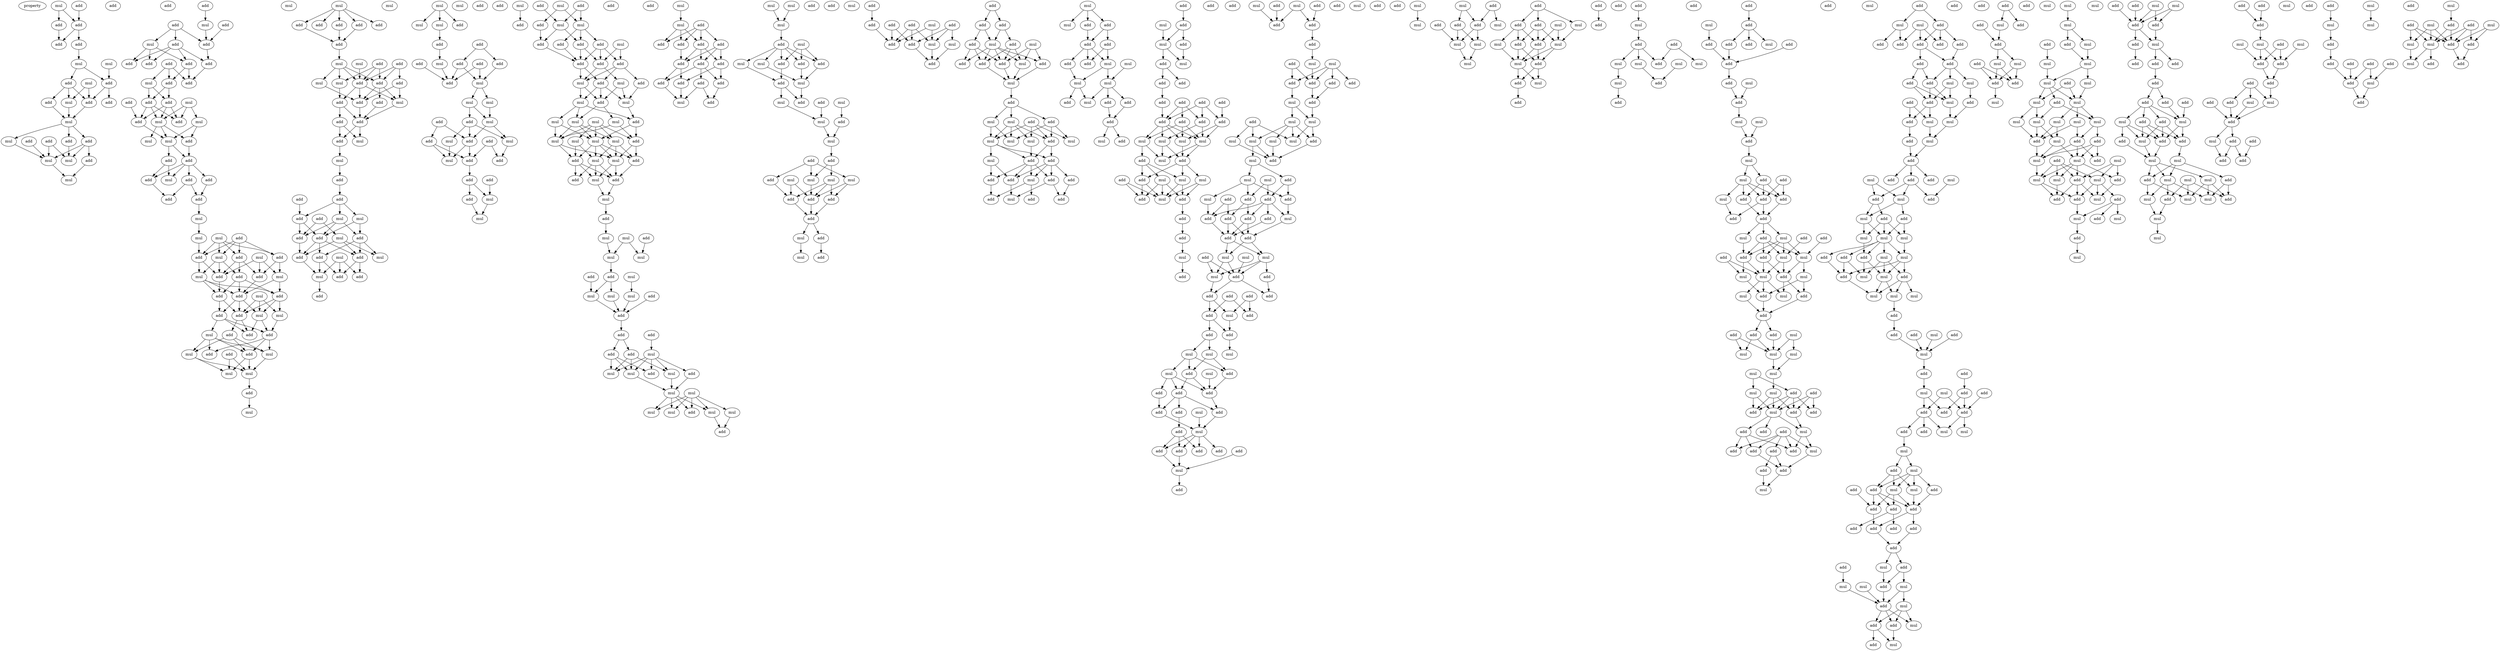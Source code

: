 digraph {
    node [fontcolor=black]
    property [mul=2,lf=1.7]
    0 [ label = mul ];
    1 [ label = add ];
    2 [ label = add ];
    3 [ label = add ];
    4 [ label = add ];
    5 [ label = add ];
    6 [ label = add ];
    7 [ label = mul ];
    8 [ label = mul ];
    9 [ label = mul ];
    10 [ label = add ];
    11 [ label = add ];
    12 [ label = add ];
    13 [ label = add ];
    14 [ label = add ];
    15 [ label = add ];
    16 [ label = mul ];
    17 [ label = mul ];
    18 [ label = add ];
    19 [ label = add ];
    20 [ label = mul ];
    21 [ label = add ];
    22 [ label = add ];
    23 [ label = mul ];
    24 [ label = add ];
    25 [ label = mul ];
    26 [ label = mul ];
    27 [ label = add ];
    28 [ label = add ];
    29 [ label = add ];
    30 [ label = mul ];
    31 [ label = add ];
    32 [ label = mul ];
    33 [ label = add ];
    34 [ label = add ];
    35 [ label = add ];
    36 [ label = add ];
    37 [ label = add ];
    38 [ label = add ];
    39 [ label = add ];
    40 [ label = add ];
    41 [ label = mul ];
    42 [ label = add ];
    43 [ label = add ];
    44 [ label = mul ];
    45 [ label = add ];
    46 [ label = add ];
    47 [ label = mul ];
    48 [ label = mul ];
    49 [ label = add ];
    50 [ label = mul ];
    51 [ label = add ];
    52 [ label = mul ];
    53 [ label = add ];
    54 [ label = add ];
    55 [ label = add ];
    56 [ label = add ];
    57 [ label = mul ];
    58 [ label = add ];
    59 [ label = add ];
    60 [ label = add ];
    61 [ label = mul ];
    62 [ label = mul ];
    63 [ label = add ];
    64 [ label = mul ];
    65 [ label = mul ];
    66 [ label = add ];
    67 [ label = mul ];
    68 [ label = add ];
    69 [ label = add ];
    70 [ label = mul ];
    71 [ label = add ];
    72 [ label = add ];
    73 [ label = mul ];
    74 [ label = add ];
    75 [ label = mul ];
    76 [ label = add ];
    77 [ label = add ];
    78 [ label = add ];
    79 [ label = add ];
    80 [ label = mul ];
    81 [ label = mul ];
    82 [ label = add ];
    83 [ label = mul ];
    84 [ label = add ];
    85 [ label = add ];
    86 [ label = add ];
    87 [ label = add ];
    88 [ label = add ];
    89 [ label = mul ];
    90 [ label = mul ];
    91 [ label = add ];
    92 [ label = mul ];
    93 [ label = mul ];
    94 [ label = add ];
    95 [ label = mul ];
    96 [ label = mul ];
    97 [ label = mul ];
    98 [ label = add ];
    99 [ label = add ];
    100 [ label = add ];
    101 [ label = add ];
    102 [ label = add ];
    103 [ label = add ];
    104 [ label = add ];
    105 [ label = mul ];
    106 [ label = add ];
    107 [ label = mul ];
    108 [ label = add ];
    109 [ label = add ];
    110 [ label = add ];
    111 [ label = mul ];
    112 [ label = mul ];
    113 [ label = add ];
    114 [ label = add ];
    115 [ label = mul ];
    116 [ label = add ];
    117 [ label = add ];
    118 [ label = add ];
    119 [ label = add ];
    120 [ label = mul ];
    121 [ label = mul ];
    122 [ label = add ];
    123 [ label = add ];
    124 [ label = add ];
    125 [ label = add ];
    126 [ label = add ];
    127 [ label = mul ];
    128 [ label = mul ];
    129 [ label = add ];
    130 [ label = add ];
    131 [ label = add ];
    132 [ label = mul ];
    133 [ label = mul ];
    134 [ label = add ];
    135 [ label = add ];
    136 [ label = mul ];
    137 [ label = add ];
    138 [ label = mul ];
    139 [ label = add ];
    140 [ label = add ];
    141 [ label = add ];
    142 [ label = mul ];
    143 [ label = mul ];
    144 [ label = mul ];
    145 [ label = mul ];
    146 [ label = add ];
    147 [ label = add ];
    148 [ label = add ];
    149 [ label = add ];
    150 [ label = mul ];
    151 [ label = add ];
    152 [ label = add ];
    153 [ label = add ];
    154 [ label = add ];
    155 [ label = mul ];
    156 [ label = mul ];
    157 [ label = mul ];
    158 [ label = add ];
    159 [ label = add ];
    160 [ label = mul ];
    161 [ label = mul ];
    162 [ label = add ];
    163 [ label = add ];
    164 [ label = add ];
    165 [ label = mul ];
    166 [ label = add ];
    167 [ label = mul ];
    168 [ label = add ];
    169 [ label = add ];
    170 [ label = add ];
    171 [ label = add ];
    172 [ label = mul ];
    173 [ label = mul ];
    174 [ label = mul ];
    175 [ label = add ];
    176 [ label = add ];
    177 [ label = mul ];
    178 [ label = add ];
    179 [ label = add ];
    180 [ label = add ];
    181 [ label = mul ];
    182 [ label = mul ];
    183 [ label = mul ];
    184 [ label = add ];
    185 [ label = add ];
    186 [ label = add ];
    187 [ label = add ];
    188 [ label = add ];
    189 [ label = add ];
    190 [ label = mul ];
    191 [ label = add ];
    192 [ label = add ];
    193 [ label = add ];
    194 [ label = mul ];
    195 [ label = add ];
    196 [ label = add ];
    197 [ label = mul ];
    198 [ label = mul ];
    199 [ label = add ];
    200 [ label = mul ];
    201 [ label = mul ];
    202 [ label = add ];
    203 [ label = mul ];
    204 [ label = mul ];
    205 [ label = mul ];
    206 [ label = mul ];
    207 [ label = mul ];
    208 [ label = mul ];
    209 [ label = add ];
    210 [ label = mul ];
    211 [ label = add ];
    212 [ label = mul ];
    213 [ label = mul ];
    214 [ label = add ];
    215 [ label = mul ];
    216 [ label = add ];
    217 [ label = add ];
    218 [ label = mul ];
    219 [ label = add ];
    220 [ label = mul ];
    221 [ label = mul ];
    222 [ label = add ];
    223 [ label = add ];
    224 [ label = mul ];
    225 [ label = mul ];
    226 [ label = mul ];
    227 [ label = add ];
    228 [ label = add ];
    229 [ label = mul ];
    230 [ label = mul ];
    231 [ label = mul ];
    232 [ label = add ];
    233 [ label = add ];
    234 [ label = add ];
    235 [ label = add ];
    236 [ label = add ];
    237 [ label = add ];
    238 [ label = mul ];
    239 [ label = add ];
    240 [ label = mul ];
    241 [ label = mul ];
    242 [ label = add ];
    243 [ label = mul ];
    244 [ label = mul ];
    245 [ label = mul ];
    246 [ label = mul ];
    247 [ label = mul ];
    248 [ label = add ];
    249 [ label = mul ];
    250 [ label = mul ];
    251 [ label = add ];
    252 [ label = mul ];
    253 [ label = add ];
    254 [ label = mul ];
    255 [ label = add ];
    256 [ label = add ];
    257 [ label = add ];
    258 [ label = add ];
    259 [ label = add ];
    260 [ label = add ];
    261 [ label = add ];
    262 [ label = add ];
    263 [ label = add ];
    264 [ label = add ];
    265 [ label = add ];
    266 [ label = add ];
    267 [ label = mul ];
    268 [ label = mul ];
    269 [ label = mul ];
    270 [ label = mul ];
    271 [ label = mul ];
    272 [ label = add ];
    273 [ label = mul ];
    274 [ label = add ];
    275 [ label = add ];
    276 [ label = add ];
    277 [ label = mul ];
    278 [ label = add ];
    279 [ label = mul ];
    280 [ label = add ];
    281 [ label = mul ];
    282 [ label = mul ];
    283 [ label = add ];
    284 [ label = add ];
    285 [ label = mul ];
    286 [ label = add ];
    287 [ label = mul ];
    288 [ label = add ];
    289 [ label = add ];
    290 [ label = mul ];
    291 [ label = mul ];
    292 [ label = mul ];
    293 [ label = add ];
    294 [ label = mul ];
    295 [ label = add ];
    296 [ label = add ];
    297 [ label = add ];
    298 [ label = add ];
    299 [ label = mul ];
    300 [ label = add ];
    301 [ label = add ];
    302 [ label = mul ];
    303 [ label = add ];
    304 [ label = mul ];
    305 [ label = add ];
    306 [ label = add ];
    307 [ label = add ];
    308 [ label = add ];
    309 [ label = mul ];
    310 [ label = add ];
    311 [ label = add ];
    312 [ label = mul ];
    313 [ label = mul ];
    314 [ label = add ];
    315 [ label = add ];
    316 [ label = add ];
    317 [ label = add ];
    318 [ label = add ];
    319 [ label = add ];
    320 [ label = mul ];
    321 [ label = mul ];
    322 [ label = add ];
    323 [ label = add ];
    324 [ label = mul ];
    325 [ label = add ];
    326 [ label = add ];
    327 [ label = add ];
    328 [ label = mul ];
    329 [ label = add ];
    330 [ label = add ];
    331 [ label = mul ];
    332 [ label = add ];
    333 [ label = mul ];
    334 [ label = mul ];
    335 [ label = mul ];
    336 [ label = add ];
    337 [ label = mul ];
    338 [ label = mul ];
    339 [ label = mul ];
    340 [ label = add ];
    341 [ label = add ];
    342 [ label = add ];
    343 [ label = mul ];
    344 [ label = add ];
    345 [ label = add ];
    346 [ label = add ];
    347 [ label = add ];
    348 [ label = add ];
    349 [ label = add ];
    350 [ label = mul ];
    351 [ label = mul ];
    352 [ label = mul ];
    353 [ label = add ];
    354 [ label = add ];
    355 [ label = add ];
    356 [ label = add ];
    357 [ label = mul ];
    358 [ label = add ];
    359 [ label = add ];
    360 [ label = mul ];
    361 [ label = mul ];
    362 [ label = mul ];
    363 [ label = add ];
    364 [ label = mul ];
    365 [ label = add ];
    366 [ label = add ];
    367 [ label = add ];
    368 [ label = mul ];
    369 [ label = add ];
    370 [ label = add ];
    371 [ label = add ];
    372 [ label = mul ];
    373 [ label = mul ];
    374 [ label = add ];
    375 [ label = add ];
    376 [ label = mul ];
    377 [ label = add ];
    378 [ label = add ];
    379 [ label = add ];
    380 [ label = add ];
    381 [ label = add ];
    382 [ label = add ];
    383 [ label = add ];
    384 [ label = add ];
    385 [ label = add ];
    386 [ label = add ];
    387 [ label = mul ];
    388 [ label = mul ];
    389 [ label = mul ];
    390 [ label = mul ];
    391 [ label = add ];
    392 [ label = mul ];
    393 [ label = add ];
    394 [ label = add ];
    395 [ label = add ];
    396 [ label = mul ];
    397 [ label = mul ];
    398 [ label = mul ];
    399 [ label = add ];
    400 [ label = mul ];
    401 [ label = add ];
    402 [ label = add ];
    403 [ label = add ];
    404 [ label = mul ];
    405 [ label = add ];
    406 [ label = add ];
    407 [ label = add ];
    408 [ label = mul ];
    409 [ label = add ];
    410 [ label = add ];
    411 [ label = mul ];
    412 [ label = add ];
    413 [ label = add ];
    414 [ label = add ];
    415 [ label = mul ];
    416 [ label = mul ];
    417 [ label = add ];
    418 [ label = add ];
    419 [ label = add ];
    420 [ label = add ];
    421 [ label = add ];
    422 [ label = add ];
    423 [ label = add ];
    424 [ label = mul ];
    425 [ label = add ];
    426 [ label = mul ];
    427 [ label = mul ];
    428 [ label = mul ];
    429 [ label = add ];
    430 [ label = mul ];
    431 [ label = mul ];
    432 [ label = mul ];
    433 [ label = mul ];
    434 [ label = add ];
    435 [ label = add ];
    436 [ label = mul ];
    437 [ label = mul ];
    438 [ label = mul ];
    439 [ label = add ];
    440 [ label = add ];
    441 [ label = mul ];
    442 [ label = add ];
    443 [ label = add ];
    444 [ label = add ];
    445 [ label = add ];
    446 [ label = add ];
    447 [ label = mul ];
    448 [ label = add ];
    449 [ label = add ];
    450 [ label = add ];
    451 [ label = mul ];
    452 [ label = mul ];
    453 [ label = add ];
    454 [ label = mul ];
    455 [ label = mul ];
    456 [ label = add ];
    457 [ label = add ];
    458 [ label = add ];
    459 [ label = add ];
    460 [ label = add ];
    461 [ label = add ];
    462 [ label = add ];
    463 [ label = mul ];
    464 [ label = add ];
    465 [ label = add ];
    466 [ label = add ];
    467 [ label = add ];
    468 [ label = add ];
    469 [ label = mul ];
    470 [ label = mul ];
    471 [ label = mul ];
    472 [ label = mul ];
    473 [ label = mul ];
    474 [ label = mul ];
    475 [ label = add ];
    476 [ label = add ];
    477 [ label = mul ];
    478 [ label = add ];
    479 [ label = add ];
    480 [ label = add ];
    481 [ label = add ];
    482 [ label = add ];
    483 [ label = mul ];
    484 [ label = add ];
    485 [ label = mul ];
    486 [ label = add ];
    487 [ label = add ];
    488 [ label = add ];
    489 [ label = add ];
    490 [ label = add ];
    491 [ label = add ];
    492 [ label = mul ];
    493 [ label = mul ];
    494 [ label = add ];
    495 [ label = add ];
    496 [ label = add ];
    497 [ label = add ];
    498 [ label = add ];
    499 [ label = mul ];
    500 [ label = mul ];
    501 [ label = mul ];
    502 [ label = mul ];
    503 [ label = add ];
    504 [ label = mul ];
    505 [ label = add ];
    506 [ label = add ];
    507 [ label = mul ];
    508 [ label = mul ];
    509 [ label = add ];
    510 [ label = add ];
    511 [ label = mul ];
    512 [ label = mul ];
    513 [ label = add ];
    514 [ label = add ];
    515 [ label = mul ];
    516 [ label = add ];
    517 [ label = add ];
    518 [ label = add ];
    519 [ label = add ];
    520 [ label = add ];
    521 [ label = mul ];
    522 [ label = add ];
    523 [ label = add ];
    524 [ label = mul ];
    525 [ label = mul ];
    526 [ label = mul ];
    527 [ label = add ];
    528 [ label = mul ];
    529 [ label = add ];
    530 [ label = mul ];
    531 [ label = add ];
    532 [ label = add ];
    533 [ label = add ];
    534 [ label = add ];
    535 [ label = mul ];
    536 [ label = mul ];
    537 [ label = add ];
    538 [ label = add ];
    539 [ label = add ];
    540 [ label = add ];
    541 [ label = add ];
    542 [ label = add ];
    543 [ label = add ];
    544 [ label = mul ];
    545 [ label = mul ];
    546 [ label = add ];
    547 [ label = mul ];
    548 [ label = mul ];
    549 [ label = add ];
    550 [ label = mul ];
    551 [ label = add ];
    552 [ label = mul ];
    553 [ label = add ];
    554 [ label = mul ];
    555 [ label = add ];
    556 [ label = add ];
    557 [ label = add ];
    558 [ label = add ];
    559 [ label = add ];
    560 [ label = add ];
    561 [ label = add ];
    562 [ label = mul ];
    563 [ label = mul ];
    564 [ label = add ];
    565 [ label = mul ];
    566 [ label = add ];
    567 [ label = add ];
    568 [ label = add ];
    569 [ label = mul ];
    570 [ label = mul ];
    571 [ label = mul ];
    572 [ label = add ];
    573 [ label = mul ];
    574 [ label = mul ];
    575 [ label = mul ];
    576 [ label = add ];
    577 [ label = add ];
    578 [ label = add ];
    579 [ label = mul ];
    580 [ label = add ];
    581 [ label = add ];
    582 [ label = add ];
    583 [ label = mul ];
    584 [ label = mul ];
    585 [ label = mul ];
    586 [ label = mul ];
    587 [ label = mul ];
    588 [ label = add ];
    589 [ label = add ];
    590 [ label = mul ];
    591 [ label = mul ];
    592 [ label = add ];
    593 [ label = add ];
    594 [ label = add ];
    595 [ label = mul ];
    596 [ label = add ];
    597 [ label = add ];
    598 [ label = mul ];
    599 [ label = add ];
    600 [ label = add ];
    601 [ label = add ];
    602 [ label = mul ];
    603 [ label = add ];
    604 [ label = add ];
    605 [ label = add ];
    606 [ label = add ];
    607 [ label = mul ];
    608 [ label = add ];
    609 [ label = mul ];
    610 [ label = add ];
    611 [ label = mul ];
    612 [ label = add ];
    613 [ label = add ];
    614 [ label = add ];
    615 [ label = add ];
    616 [ label = add ];
    617 [ label = add ];
    618 [ label = add ];
    619 [ label = add ];
    620 [ label = mul ];
    621 [ label = mul ];
    622 [ label = add ];
    623 [ label = add ];
    624 [ label = add ];
    625 [ label = mul ];
    626 [ label = add ];
    627 [ label = add ];
    628 [ label = mul ];
    629 [ label = mul ];
    630 [ label = add ];
    631 [ label = add ];
    632 [ label = mul ];
    633 [ label = add ];
    634 [ label = mul ];
    635 [ label = add ];
    636 [ label = mul ];
    637 [ label = add ];
    638 [ label = add ];
    639 [ label = mul ];
    640 [ label = add ];
    641 [ label = add ];
    642 [ label = add ];
    643 [ label = mul ];
    644 [ label = add ];
    645 [ label = mul ];
    646 [ label = mul ];
    647 [ label = mul ];
    648 [ label = add ];
    649 [ label = add ];
    650 [ label = add ];
    651 [ label = mul ];
    652 [ label = mul ];
    653 [ label = mul ];
    654 [ label = add ];
    655 [ label = add ];
    656 [ label = mul ];
    657 [ label = mul ];
    658 [ label = mul ];
    659 [ label = mul ];
    660 [ label = add ];
    661 [ label = add ];
    662 [ label = add ];
    663 [ label = add ];
    664 [ label = mul ];
    665 [ label = add ];
    666 [ label = mul ];
    667 [ label = add ];
    668 [ label = add ];
    669 [ label = mul ];
    670 [ label = mul ];
    671 [ label = add ];
    672 [ label = add ];
    673 [ label = add ];
    674 [ label = add ];
    675 [ label = add ];
    676 [ label = mul ];
    677 [ label = add ];
    678 [ label = add ];
    679 [ label = mul ];
    680 [ label = mul ];
    681 [ label = mul ];
    682 [ label = add ];
    683 [ label = add ];
    684 [ label = add ];
    685 [ label = add ];
    686 [ label = mul ];
    687 [ label = mul ];
    688 [ label = add ];
    689 [ label = add ];
    690 [ label = add ];
    691 [ label = add ];
    692 [ label = add ];
    693 [ label = add ];
    694 [ label = add ];
    695 [ label = add ];
    696 [ label = add ];
    697 [ label = mul ];
    698 [ label = add ];
    699 [ label = mul ];
    700 [ label = add ];
    701 [ label = mul ];
    702 [ label = mul ];
    703 [ label = add ];
    704 [ label = mul ];
    705 [ label = add ];
    706 [ label = add ];
    707 [ label = mul ];
    708 [ label = add ];
    709 [ label = mul ];
    710 [ label = add ];
    711 [ label = add ];
    712 [ label = mul ];
    713 [ label = add ];
    714 [ label = add ];
    715 [ label = add ];
    716 [ label = add ];
    717 [ label = mul ];
    718 [ label = mul ];
    719 [ label = add ];
    720 [ label = add ];
    721 [ label = mul ];
    722 [ label = mul ];
    723 [ label = mul ];
    724 [ label = mul ];
    725 [ label = mul ];
    726 [ label = add ];
    727 [ label = add ];
    728 [ label = mul ];
    729 [ label = mul ];
    730 [ label = mul ];
    731 [ label = add ];
    732 [ label = mul ];
    733 [ label = mul ];
    734 [ label = add ];
    735 [ label = mul ];
    736 [ label = mul ];
    737 [ label = mul ];
    738 [ label = mul ];
    739 [ label = mul ];
    740 [ label = mul ];
    741 [ label = mul ];
    742 [ label = add ];
    743 [ label = add ];
    744 [ label = add ];
    745 [ label = mul ];
    746 [ label = add ];
    747 [ label = mul ];
    748 [ label = add ];
    749 [ label = mul ];
    750 [ label = add ];
    751 [ label = mul ];
    752 [ label = mul ];
    753 [ label = mul ];
    754 [ label = add ];
    755 [ label = add ];
    756 [ label = mul ];
    757 [ label = add ];
    758 [ label = add ];
    759 [ label = mul ];
    760 [ label = mul ];
    761 [ label = add ];
    762 [ label = mul ];
    763 [ label = add ];
    764 [ label = mul ];
    765 [ label = add ];
    766 [ label = mul ];
    767 [ label = mul ];
    768 [ label = add ];
    769 [ label = add ];
    770 [ label = add ];
    771 [ label = add ];
    772 [ label = mul ];
    773 [ label = add ];
    774 [ label = add ];
    775 [ label = add ];
    776 [ label = add ];
    777 [ label = add ];
    778 [ label = add ];
    779 [ label = add ];
    780 [ label = add ];
    781 [ label = mul ];
    782 [ label = add ];
    783 [ label = mul ];
    784 [ label = mul ];
    785 [ label = add ];
    786 [ label = add ];
    787 [ label = add ];
    788 [ label = mul ];
    789 [ label = mul ];
    790 [ label = mul ];
    791 [ label = add ];
    792 [ label = mul ];
    793 [ label = add ];
    794 [ label = mul ];
    795 [ label = add ];
    796 [ label = mul ];
    797 [ label = add ];
    798 [ label = mul ];
    799 [ label = mul ];
    800 [ label = mul ];
    801 [ label = mul ];
    802 [ label = add ];
    803 [ label = add ];
    804 [ label = mul ];
    805 [ label = add ];
    806 [ label = mul ];
    807 [ label = add ];
    808 [ label = mul ];
    809 [ label = mul ];
    810 [ label = add ];
    811 [ label = add ];
    812 [ label = add ];
    813 [ label = add ];
    814 [ label = add ];
    815 [ label = add ];
    816 [ label = add ];
    817 [ label = mul ];
    818 [ label = mul ];
    819 [ label = add ];
    820 [ label = add ];
    821 [ label = mul ];
    822 [ label = add ];
    823 [ label = add ];
    824 [ label = mul ];
    825 [ label = add ];
    826 [ label = add ];
    827 [ label = add ];
    828 [ label = add ];
    829 [ label = add ];
    830 [ label = add ];
    831 [ label = add ];
    832 [ label = mul ];
    833 [ label = add ];
    834 [ label = add ];
    835 [ label = mul ];
    836 [ label = mul ];
    837 [ label = add ];
    838 [ label = mul ];
    839 [ label = mul ];
    840 [ label = add ];
    841 [ label = add ];
    842 [ label = mul ];
    843 [ label = add ];
    844 [ label = mul ];
    845 [ label = mul ];
    846 [ label = add ];
    847 [ label = add ];
    848 [ label = add ];
    849 [ label = mul ];
    850 [ label = add ];
    0 -> 2 [ name = 0 ];
    0 -> 4 [ name = 1 ];
    1 -> 4 [ name = 2 ];
    2 -> 6 [ name = 3 ];
    4 -> 5 [ name = 4 ];
    4 -> 6 [ name = 5 ];
    5 -> 8 [ name = 6 ];
    7 -> 11 [ name = 7 ];
    8 -> 10 [ name = 8 ];
    8 -> 11 [ name = 9 ];
    9 -> 13 [ name = 10 ];
    9 -> 16 [ name = 11 ];
    10 -> 13 [ name = 12 ];
    10 -> 15 [ name = 13 ];
    10 -> 16 [ name = 14 ];
    11 -> 13 [ name = 15 ];
    11 -> 14 [ name = 16 ];
    13 -> 17 [ name = 17 ];
    15 -> 17 [ name = 18 ];
    16 -> 17 [ name = 19 ];
    17 -> 18 [ name = 20 ];
    17 -> 20 [ name = 21 ];
    17 -> 21 [ name = 22 ];
    18 -> 23 [ name = 23 ];
    19 -> 25 [ name = 24 ];
    20 -> 25 [ name = 25 ];
    21 -> 23 [ name = 26 ];
    21 -> 24 [ name = 27 ];
    21 -> 25 [ name = 28 ];
    22 -> 23 [ name = 29 ];
    22 -> 25 [ name = 30 ];
    24 -> 26 [ name = 31 ];
    25 -> 26 [ name = 32 ];
    27 -> 30 [ name = 33 ];
    28 -> 31 [ name = 34 ];
    29 -> 31 [ name = 35 ];
    29 -> 32 [ name = 36 ];
    29 -> 33 [ name = 37 ];
    30 -> 31 [ name = 38 ];
    31 -> 37 [ name = 39 ];
    32 -> 34 [ name = 40 ];
    32 -> 35 [ name = 41 ];
    32 -> 38 [ name = 42 ];
    33 -> 34 [ name = 43 ];
    33 -> 35 [ name = 44 ];
    33 -> 37 [ name = 45 ];
    33 -> 38 [ name = 46 ];
    35 -> 39 [ name = 47 ];
    35 -> 40 [ name = 48 ];
    36 -> 39 [ name = 49 ];
    36 -> 40 [ name = 50 ];
    36 -> 41 [ name = 51 ];
    37 -> 39 [ name = 52 ];
    40 -> 42 [ name = 53 ];
    40 -> 45 [ name = 54 ];
    41 -> 42 [ name = 55 ];
    41 -> 45 [ name = 56 ];
    42 -> 46 [ name = 57 ];
    42 -> 47 [ name = 58 ];
    42 -> 49 [ name = 59 ];
    43 -> 46 [ name = 60 ];
    44 -> 47 [ name = 61 ];
    44 -> 48 [ name = 62 ];
    44 -> 49 [ name = 63 ];
    45 -> 46 [ name = 64 ];
    45 -> 47 [ name = 65 ];
    45 -> 49 [ name = 66 ];
    46 -> 50 [ name = 67 ];
    47 -> 50 [ name = 68 ];
    47 -> 51 [ name = 69 ];
    47 -> 52 [ name = 70 ];
    48 -> 50 [ name = 71 ];
    48 -> 51 [ name = 72 ];
    50 -> 53 [ name = 73 ];
    50 -> 54 [ name = 74 ];
    51 -> 54 [ name = 75 ];
    53 -> 56 [ name = 76 ];
    53 -> 57 [ name = 77 ];
    54 -> 55 [ name = 78 ];
    54 -> 56 [ name = 79 ];
    54 -> 57 [ name = 80 ];
    54 -> 58 [ name = 81 ];
    55 -> 59 [ name = 82 ];
    56 -> 60 [ name = 83 ];
    58 -> 59 [ name = 84 ];
    58 -> 60 [ name = 85 ];
    59 -> 61 [ name = 86 ];
    61 -> 64 [ name = 87 ];
    62 -> 66 [ name = 88 ];
    62 -> 67 [ name = 89 ];
    62 -> 68 [ name = 90 ];
    62 -> 69 [ name = 91 ];
    63 -> 66 [ name = 92 ];
    63 -> 67 [ name = 93 ];
    63 -> 68 [ name = 94 ];
    63 -> 69 [ name = 95 ];
    64 -> 68 [ name = 96 ];
    65 -> 70 [ name = 97 ];
    65 -> 71 [ name = 98 ];
    65 -> 72 [ name = 99 ];
    66 -> 70 [ name = 100 ];
    66 -> 71 [ name = 101 ];
    67 -> 72 [ name = 102 ];
    67 -> 73 [ name = 103 ];
    67 -> 74 [ name = 104 ];
    68 -> 72 [ name = 105 ];
    68 -> 73 [ name = 106 ];
    69 -> 71 [ name = 107 ];
    69 -> 72 [ name = 108 ];
    69 -> 74 [ name = 109 ];
    70 -> 76 [ name = 110 ];
    70 -> 77 [ name = 111 ];
    71 -> 76 [ name = 112 ];
    72 -> 78 [ name = 113 ];
    73 -> 76 [ name = 114 ];
    73 -> 77 [ name = 115 ];
    73 -> 78 [ name = 116 ];
    74 -> 76 [ name = 117 ];
    74 -> 77 [ name = 118 ];
    74 -> 78 [ name = 119 ];
    75 -> 80 [ name = 120 ];
    75 -> 81 [ name = 121 ];
    75 -> 82 [ name = 122 ];
    76 -> 79 [ name = 123 ];
    76 -> 81 [ name = 124 ];
    76 -> 82 [ name = 125 ];
    77 -> 80 [ name = 126 ];
    77 -> 81 [ name = 127 ];
    77 -> 82 [ name = 128 ];
    78 -> 79 [ name = 129 ];
    78 -> 82 [ name = 130 ];
    79 -> 83 [ name = 131 ];
    79 -> 85 [ name = 132 ];
    79 -> 86 [ name = 133 ];
    80 -> 86 [ name = 134 ];
    81 -> 85 [ name = 135 ];
    81 -> 86 [ name = 136 ];
    82 -> 84 [ name = 137 ];
    82 -> 85 [ name = 138 ];
    83 -> 88 [ name = 139 ];
    83 -> 89 [ name = 140 ];
    83 -> 90 [ name = 141 ];
    83 -> 91 [ name = 142 ];
    84 -> 89 [ name = 143 ];
    84 -> 90 [ name = 144 ];
    84 -> 91 [ name = 145 ];
    86 -> 88 [ name = 146 ];
    86 -> 89 [ name = 147 ];
    86 -> 91 [ name = 148 ];
    87 -> 92 [ name = 149 ];
    87 -> 93 [ name = 150 ];
    89 -> 92 [ name = 151 ];
    90 -> 92 [ name = 152 ];
    90 -> 93 [ name = 153 ];
    91 -> 92 [ name = 154 ];
    91 -> 93 [ name = 155 ];
    92 -> 94 [ name = 156 ];
    94 -> 95 [ name = 157 ];
    97 -> 98 [ name = 158 ];
    97 -> 99 [ name = 159 ];
    97 -> 100 [ name = 160 ];
    97 -> 101 [ name = 161 ];
    97 -> 102 [ name = 162 ];
    98 -> 103 [ name = 163 ];
    100 -> 103 [ name = 164 ];
    101 -> 103 [ name = 165 ];
    103 -> 105 [ name = 166 ];
    104 -> 108 [ name = 167 ];
    104 -> 109 [ name = 168 ];
    104 -> 110 [ name = 169 ];
    105 -> 109 [ name = 170 ];
    105 -> 110 [ name = 171 ];
    105 -> 111 [ name = 172 ];
    105 -> 112 [ name = 173 ];
    106 -> 109 [ name = 174 ];
    106 -> 110 [ name = 175 ];
    106 -> 111 [ name = 176 ];
    107 -> 110 [ name = 177 ];
    108 -> 113 [ name = 178 ];
    108 -> 115 [ name = 179 ];
    109 -> 113 [ name = 180 ];
    109 -> 115 [ name = 181 ];
    109 -> 116 [ name = 182 ];
    110 -> 113 [ name = 183 ];
    110 -> 114 [ name = 184 ];
    110 -> 115 [ name = 185 ];
    111 -> 114 [ name = 186 ];
    112 -> 113 [ name = 187 ];
    113 -> 117 [ name = 188 ];
    114 -> 117 [ name = 189 ];
    114 -> 118 [ name = 190 ];
    115 -> 117 [ name = 191 ];
    116 -> 117 [ name = 192 ];
    117 -> 119 [ name = 193 ];
    117 -> 120 [ name = 194 ];
    118 -> 119 [ name = 195 ];
    118 -> 120 [ name = 196 ];
    119 -> 121 [ name = 197 ];
    121 -> 122 [ name = 198 ];
    122 -> 123 [ name = 199 ];
    123 -> 126 [ name = 200 ];
    123 -> 127 [ name = 201 ];
    123 -> 128 [ name = 202 ];
    124 -> 126 [ name = 203 ];
    125 -> 129 [ name = 204 ];
    125 -> 132 [ name = 205 ];
    126 -> 129 [ name = 206 ];
    126 -> 130 [ name = 207 ];
    127 -> 130 [ name = 208 ];
    127 -> 131 [ name = 209 ];
    128 -> 129 [ name = 210 ];
    128 -> 130 [ name = 211 ];
    128 -> 131 [ name = 212 ];
    129 -> 137 [ name = 213 ];
    130 -> 134 [ name = 214 ];
    130 -> 135 [ name = 215 ];
    130 -> 137 [ name = 216 ];
    131 -> 134 [ name = 217 ];
    131 -> 135 [ name = 218 ];
    131 -> 136 [ name = 219 ];
    132 -> 135 [ name = 220 ];
    132 -> 136 [ name = 221 ];
    132 -> 137 [ name = 222 ];
    133 -> 138 [ name = 223 ];
    133 -> 139 [ name = 224 ];
    133 -> 140 [ name = 225 ];
    134 -> 138 [ name = 226 ];
    134 -> 139 [ name = 227 ];
    135 -> 139 [ name = 228 ];
    135 -> 140 [ name = 229 ];
    137 -> 138 [ name = 230 ];
    138 -> 141 [ name = 231 ];
    143 -> 144 [ name = 232 ];
    143 -> 145 [ name = 233 ];
    143 -> 146 [ name = 234 ];
    145 -> 147 [ name = 235 ];
    147 -> 150 [ name = 236 ];
    148 -> 151 [ name = 237 ];
    148 -> 153 [ name = 238 ];
    149 -> 154 [ name = 239 ];
    149 -> 155 [ name = 240 ];
    150 -> 154 [ name = 241 ];
    151 -> 155 [ name = 242 ];
    152 -> 154 [ name = 243 ];
    153 -> 154 [ name = 244 ];
    153 -> 155 [ name = 245 ];
    155 -> 156 [ name = 246 ];
    155 -> 157 [ name = 247 ];
    156 -> 160 [ name = 248 ];
    157 -> 158 [ name = 249 ];
    157 -> 160 [ name = 250 ];
    158 -> 161 [ name = 251 ];
    158 -> 163 [ name = 252 ];
    158 -> 165 [ name = 253 ];
    159 -> 162 [ name = 254 ];
    159 -> 163 [ name = 255 ];
    160 -> 163 [ name = 256 ];
    160 -> 165 [ name = 257 ];
    161 -> 167 [ name = 258 ];
    162 -> 167 [ name = 259 ];
    162 -> 168 [ name = 260 ];
    163 -> 167 [ name = 261 ];
    163 -> 168 [ name = 262 ];
    164 -> 166 [ name = 263 ];
    164 -> 168 [ name = 264 ];
    165 -> 166 [ name = 265 ];
    168 -> 169 [ name = 266 ];
    169 -> 171 [ name = 267 ];
    169 -> 172 [ name = 268 ];
    170 -> 172 [ name = 269 ];
    171 -> 173 [ name = 270 ];
    172 -> 173 [ name = 271 ];
    177 -> 178 [ name = 272 ];
    179 -> 182 [ name = 273 ];
    179 -> 183 [ name = 274 ];
    180 -> 182 [ name = 275 ];
    181 -> 183 [ name = 276 ];
    181 -> 184 [ name = 277 ];
    182 -> 187 [ name = 278 ];
    182 -> 189 [ name = 279 ];
    183 -> 186 [ name = 280 ];
    183 -> 188 [ name = 281 ];
    183 -> 189 [ name = 282 ];
    184 -> 187 [ name = 283 ];
    186 -> 191 [ name = 284 ];
    186 -> 192 [ name = 285 ];
    186 -> 193 [ name = 286 ];
    187 -> 192 [ name = 287 ];
    188 -> 192 [ name = 288 ];
    189 -> 192 [ name = 289 ];
    189 -> 193 [ name = 290 ];
    190 -> 191 [ name = 291 ];
    190 -> 193 [ name = 292 ];
    191 -> 195 [ name = 293 ];
    191 -> 196 [ name = 294 ];
    191 -> 197 [ name = 295 ];
    192 -> 196 [ name = 296 ];
    192 -> 197 [ name = 297 ];
    193 -> 194 [ name = 298 ];
    193 -> 197 [ name = 299 ];
    194 -> 199 [ name = 300 ];
    194 -> 200 [ name = 301 ];
    195 -> 200 [ name = 302 ];
    196 -> 198 [ name = 303 ];
    196 -> 199 [ name = 304 ];
    196 -> 200 [ name = 305 ];
    197 -> 198 [ name = 306 ];
    197 -> 199 [ name = 307 ];
    198 -> 201 [ name = 308 ];
    198 -> 202 [ name = 309 ];
    198 -> 205 [ name = 310 ];
    199 -> 201 [ name = 311 ];
    199 -> 203 [ name = 312 ];
    200 -> 202 [ name = 313 ];
    201 -> 206 [ name = 314 ];
    201 -> 207 [ name = 315 ];
    201 -> 208 [ name = 316 ];
    202 -> 206 [ name = 317 ];
    202 -> 209 [ name = 318 ];
    203 -> 207 [ name = 319 ];
    203 -> 209 [ name = 320 ];
    204 -> 206 [ name = 321 ];
    204 -> 207 [ name = 322 ];
    204 -> 208 [ name = 323 ];
    204 -> 209 [ name = 324 ];
    204 -> 210 [ name = 325 ];
    205 -> 206 [ name = 326 ];
    205 -> 207 [ name = 327 ];
    206 -> 211 [ name = 328 ];
    206 -> 212 [ name = 329 ];
    206 -> 213 [ name = 330 ];
    206 -> 214 [ name = 331 ];
    207 -> 212 [ name = 332 ];
    207 -> 214 [ name = 333 ];
    208 -> 211 [ name = 334 ];
    208 -> 212 [ name = 335 ];
    208 -> 213 [ name = 336 ];
    209 -> 211 [ name = 337 ];
    209 -> 212 [ name = 338 ];
    210 -> 213 [ name = 339 ];
    210 -> 214 [ name = 340 ];
    211 -> 217 [ name = 341 ];
    212 -> 215 [ name = 342 ];
    212 -> 217 [ name = 343 ];
    213 -> 215 [ name = 344 ];
    213 -> 216 [ name = 345 ];
    213 -> 217 [ name = 346 ];
    214 -> 215 [ name = 347 ];
    214 -> 216 [ name = 348 ];
    214 -> 217 [ name = 349 ];
    215 -> 218 [ name = 350 ];
    217 -> 218 [ name = 351 ];
    218 -> 219 [ name = 352 ];
    219 -> 220 [ name = 353 ];
    220 -> 225 [ name = 354 ];
    221 -> 224 [ name = 355 ];
    221 -> 225 [ name = 356 ];
    222 -> 224 [ name = 357 ];
    225 -> 227 [ name = 358 ];
    226 -> 230 [ name = 359 ];
    227 -> 229 [ name = 360 ];
    227 -> 231 [ name = 361 ];
    228 -> 229 [ name = 362 ];
    229 -> 233 [ name = 363 ];
    230 -> 233 [ name = 364 ];
    231 -> 233 [ name = 365 ];
    232 -> 233 [ name = 366 ];
    233 -> 234 [ name = 367 ];
    234 -> 236 [ name = 368 ];
    234 -> 237 [ name = 369 ];
    235 -> 238 [ name = 370 ];
    236 -> 239 [ name = 371 ];
    236 -> 240 [ name = 372 ];
    236 -> 243 [ name = 373 ];
    237 -> 240 [ name = 374 ];
    237 -> 241 [ name = 375 ];
    237 -> 243 [ name = 376 ];
    238 -> 239 [ name = 377 ];
    238 -> 240 [ name = 378 ];
    238 -> 241 [ name = 379 ];
    238 -> 242 [ name = 380 ];
    238 -> 243 [ name = 381 ];
    241 -> 244 [ name = 382 ];
    242 -> 244 [ name = 383 ];
    243 -> 244 [ name = 384 ];
    244 -> 246 [ name = 385 ];
    244 -> 248 [ name = 386 ];
    244 -> 249 [ name = 387 ];
    244 -> 250 [ name = 388 ];
    245 -> 246 [ name = 389 ];
    245 -> 247 [ name = 390 ];
    245 -> 248 [ name = 391 ];
    245 -> 249 [ name = 392 ];
    245 -> 250 [ name = 393 ];
    247 -> 251 [ name = 394 ];
    249 -> 251 [ name = 395 ];
    252 -> 254 [ name = 396 ];
    253 -> 255 [ name = 397 ];
    253 -> 256 [ name = 398 ];
    253 -> 257 [ name = 399 ];
    253 -> 258 [ name = 400 ];
    254 -> 255 [ name = 401 ];
    254 -> 256 [ name = 402 ];
    254 -> 257 [ name = 403 ];
    256 -> 259 [ name = 404 ];
    256 -> 260 [ name = 405 ];
    256 -> 261 [ name = 406 ];
    257 -> 259 [ name = 407 ];
    258 -> 259 [ name = 408 ];
    258 -> 260 [ name = 409 ];
    258 -> 261 [ name = 410 ];
    259 -> 262 [ name = 411 ];
    259 -> 264 [ name = 412 ];
    260 -> 262 [ name = 413 ];
    260 -> 265 [ name = 414 ];
    261 -> 263 [ name = 415 ];
    261 -> 264 [ name = 416 ];
    261 -> 265 [ name = 417 ];
    262 -> 267 [ name = 418 ];
    263 -> 266 [ name = 419 ];
    263 -> 267 [ name = 420 ];
    264 -> 267 [ name = 421 ];
    265 -> 266 [ name = 422 ];
    268 -> 270 [ name = 423 ];
    269 -> 270 [ name = 424 ];
    270 -> 272 [ name = 425 ];
    271 -> 274 [ name = 426 ];
    271 -> 275 [ name = 427 ];
    271 -> 276 [ name = 428 ];
    272 -> 273 [ name = 429 ];
    272 -> 274 [ name = 430 ];
    272 -> 275 [ name = 431 ];
    272 -> 276 [ name = 432 ];
    272 -> 277 [ name = 433 ];
    273 -> 279 [ name = 434 ];
    274 -> 279 [ name = 435 ];
    275 -> 279 [ name = 436 ];
    276 -> 278 [ name = 437 ];
    277 -> 278 [ name = 438 ];
    278 -> 282 [ name = 439 ];
    278 -> 284 [ name = 440 ];
    279 -> 284 [ name = 441 ];
    281 -> 286 [ name = 442 ];
    282 -> 285 [ name = 443 ];
    283 -> 285 [ name = 444 ];
    285 -> 287 [ name = 445 ];
    286 -> 287 [ name = 446 ];
    287 -> 288 [ name = 447 ];
    288 -> 291 [ name = 448 ];
    288 -> 294 [ name = 449 ];
    289 -> 291 [ name = 450 ];
    289 -> 292 [ name = 451 ];
    289 -> 293 [ name = 452 ];
    290 -> 295 [ name = 453 ];
    290 -> 297 [ name = 454 ];
    291 -> 295 [ name = 455 ];
    292 -> 295 [ name = 456 ];
    292 -> 296 [ name = 457 ];
    293 -> 297 [ name = 458 ];
    294 -> 295 [ name = 459 ];
    294 -> 296 [ name = 460 ];
    294 -> 297 [ name = 461 ];
    295 -> 298 [ name = 462 ];
    296 -> 298 [ name = 463 ];
    297 -> 298 [ name = 464 ];
    298 -> 299 [ name = 465 ];
    298 -> 301 [ name = 466 ];
    299 -> 302 [ name = 467 ];
    301 -> 303 [ name = 468 ];
    305 -> 310 [ name = 469 ];
    306 -> 312 [ name = 470 ];
    306 -> 313 [ name = 471 ];
    306 -> 314 [ name = 472 ];
    307 -> 311 [ name = 473 ];
    307 -> 313 [ name = 474 ];
    307 -> 314 [ name = 475 ];
    308 -> 311 [ name = 476 ];
    308 -> 314 [ name = 477 ];
    309 -> 311 [ name = 478 ];
    309 -> 313 [ name = 479 ];
    310 -> 311 [ name = 480 ];
    312 -> 315 [ name = 481 ];
    313 -> 315 [ name = 482 ];
    314 -> 315 [ name = 483 ];
    316 -> 317 [ name = 484 ];
    316 -> 318 [ name = 485 ];
    317 -> 319 [ name = 486 ];
    317 -> 321 [ name = 487 ];
    318 -> 321 [ name = 488 ];
    318 -> 322 [ name = 489 ];
    319 -> 323 [ name = 490 ];
    319 -> 325 [ name = 491 ];
    319 -> 327 [ name = 492 ];
    320 -> 324 [ name = 493 ];
    320 -> 325 [ name = 494 ];
    320 -> 326 [ name = 495 ];
    321 -> 323 [ name = 496 ];
    321 -> 324 [ name = 497 ];
    321 -> 325 [ name = 498 ];
    321 -> 326 [ name = 499 ];
    321 -> 327 [ name = 500 ];
    322 -> 324 [ name = 501 ];
    322 -> 325 [ name = 502 ];
    322 -> 327 [ name = 503 ];
    324 -> 328 [ name = 504 ];
    325 -> 328 [ name = 505 ];
    326 -> 328 [ name = 506 ];
    327 -> 328 [ name = 507 ];
    328 -> 329 [ name = 508 ];
    329 -> 331 [ name = 509 ];
    329 -> 332 [ name = 510 ];
    329 -> 333 [ name = 511 ];
    330 -> 334 [ name = 512 ];
    330 -> 336 [ name = 513 ];
    330 -> 337 [ name = 514 ];
    330 -> 338 [ name = 515 ];
    331 -> 335 [ name = 516 ];
    331 -> 337 [ name = 517 ];
    332 -> 334 [ name = 518 ];
    332 -> 335 [ name = 519 ];
    332 -> 336 [ name = 520 ];
    333 -> 335 [ name = 521 ];
    333 -> 336 [ name = 522 ];
    333 -> 337 [ name = 523 ];
    333 -> 338 [ name = 524 ];
    336 -> 340 [ name = 525 ];
    336 -> 341 [ name = 526 ];
    337 -> 339 [ name = 527 ];
    337 -> 340 [ name = 528 ];
    337 -> 341 [ name = 529 ];
    338 -> 340 [ name = 530 ];
    339 -> 342 [ name = 531 ];
    339 -> 344 [ name = 532 ];
    340 -> 342 [ name = 533 ];
    340 -> 343 [ name = 534 ];
    340 -> 344 [ name = 535 ];
    340 -> 346 [ name = 536 ];
    341 -> 343 [ name = 537 ];
    341 -> 344 [ name = 538 ];
    341 -> 345 [ name = 539 ];
    341 -> 346 [ name = 540 ];
    342 -> 347 [ name = 541 ];
    343 -> 347 [ name = 542 ];
    343 -> 348 [ name = 543 ];
    344 -> 350 [ name = 544 ];
    345 -> 349 [ name = 545 ];
    346 -> 349 [ name = 546 ];
    346 -> 350 [ name = 547 ];
    351 -> 352 [ name = 548 ];
    351 -> 353 [ name = 549 ];
    351 -> 354 [ name = 550 ];
    353 -> 356 [ name = 551 ];
    354 -> 355 [ name = 552 ];
    354 -> 356 [ name = 553 ];
    355 -> 358 [ name = 554 ];
    355 -> 360 [ name = 555 ];
    356 -> 358 [ name = 556 ];
    356 -> 359 [ name = 557 ];
    356 -> 360 [ name = 558 ];
    357 -> 362 [ name = 559 ];
    359 -> 361 [ name = 560 ];
    360 -> 361 [ name = 561 ];
    360 -> 362 [ name = 562 ];
    361 -> 364 [ name = 563 ];
    361 -> 366 [ name = 564 ];
    362 -> 363 [ name = 565 ];
    362 -> 364 [ name = 566 ];
    362 -> 365 [ name = 567 ];
    363 -> 367 [ name = 568 ];
    365 -> 367 [ name = 569 ];
    367 -> 368 [ name = 570 ];
    367 -> 369 [ name = 571 ];
    370 -> 371 [ name = 572 ];
    371 -> 373 [ name = 573 ];
    371 -> 374 [ name = 574 ];
    372 -> 373 [ name = 575 ];
    373 -> 375 [ name = 576 ];
    373 -> 376 [ name = 577 ];
    374 -> 376 [ name = 578 ];
    375 -> 377 [ name = 579 ];
    375 -> 378 [ name = 580 ];
    377 -> 381 [ name = 581 ];
    379 -> 383 [ name = 582 ];
    379 -> 384 [ name = 583 ];
    379 -> 385 [ name = 584 ];
    380 -> 384 [ name = 585 ];
    380 -> 385 [ name = 586 ];
    380 -> 386 [ name = 587 ];
    381 -> 385 [ name = 588 ];
    382 -> 383 [ name = 589 ];
    383 -> 387 [ name = 590 ];
    383 -> 389 [ name = 591 ];
    384 -> 388 [ name = 592 ];
    384 -> 389 [ name = 593 ];
    385 -> 387 [ name = 594 ];
    385 -> 388 [ name = 595 ];
    385 -> 389 [ name = 596 ];
    385 -> 390 [ name = 597 ];
    386 -> 387 [ name = 598 ];
    386 -> 389 [ name = 599 ];
    386 -> 390 [ name = 600 ];
    387 -> 393 [ name = 601 ];
    388 -> 392 [ name = 602 ];
    388 -> 393 [ name = 603 ];
    389 -> 392 [ name = 604 ];
    389 -> 393 [ name = 605 ];
    390 -> 391 [ name = 606 ];
    390 -> 392 [ name = 607 ];
    391 -> 395 [ name = 608 ];
    391 -> 397 [ name = 609 ];
    391 -> 398 [ name = 610 ];
    393 -> 395 [ name = 611 ];
    393 -> 396 [ name = 612 ];
    393 -> 398 [ name = 613 ];
    394 -> 400 [ name = 614 ];
    394 -> 401 [ name = 615 ];
    395 -> 400 [ name = 616 ];
    395 -> 401 [ name = 617 ];
    396 -> 399 [ name = 618 ];
    396 -> 400 [ name = 619 ];
    397 -> 399 [ name = 620 ];
    397 -> 400 [ name = 621 ];
    397 -> 401 [ name = 622 ];
    398 -> 399 [ name = 623 ];
    398 -> 400 [ name = 624 ];
    399 -> 402 [ name = 625 ];
    402 -> 403 [ name = 626 ];
    403 -> 404 [ name = 627 ];
    404 -> 405 [ name = 628 ];
    408 -> 412 [ name = 629 ];
    409 -> 413 [ name = 630 ];
    410 -> 412 [ name = 631 ];
    411 -> 412 [ name = 632 ];
    411 -> 413 [ name = 633 ];
    413 -> 414 [ name = 634 ];
    414 -> 416 [ name = 635 ];
    415 -> 419 [ name = 636 ];
    415 -> 420 [ name = 637 ];
    415 -> 421 [ name = 638 ];
    415 -> 422 [ name = 639 ];
    416 -> 419 [ name = 640 ];
    417 -> 419 [ name = 641 ];
    417 -> 422 [ name = 642 ];
    419 -> 423 [ name = 643 ];
    421 -> 423 [ name = 644 ];
    422 -> 424 [ name = 645 ];
    423 -> 426 [ name = 646 ];
    424 -> 426 [ name = 647 ];
    424 -> 427 [ name = 648 ];
    425 -> 428 [ name = 649 ];
    425 -> 431 [ name = 650 ];
    425 -> 432 [ name = 651 ];
    426 -> 429 [ name = 652 ];
    426 -> 431 [ name = 653 ];
    427 -> 428 [ name = 654 ];
    427 -> 429 [ name = 655 ];
    427 -> 430 [ name = 656 ];
    427 -> 431 [ name = 657 ];
    428 -> 433 [ name = 658 ];
    428 -> 434 [ name = 659 ];
    429 -> 434 [ name = 660 ];
    430 -> 434 [ name = 661 ];
    432 -> 434 [ name = 662 ];
    433 -> 435 [ name = 663 ];
    433 -> 436 [ name = 664 ];
    435 -> 439 [ name = 665 ];
    435 -> 442 [ name = 666 ];
    436 -> 440 [ name = 667 ];
    436 -> 441 [ name = 668 ];
    436 -> 442 [ name = 669 ];
    438 -> 439 [ name = 670 ];
    438 -> 440 [ name = 671 ];
    439 -> 445 [ name = 672 ];
    439 -> 446 [ name = 673 ];
    439 -> 447 [ name = 674 ];
    439 -> 448 [ name = 675 ];
    440 -> 444 [ name = 676 ];
    440 -> 445 [ name = 677 ];
    441 -> 448 [ name = 678 ];
    442 -> 447 [ name = 679 ];
    443 -> 444 [ name = 680 ];
    443 -> 448 [ name = 681 ];
    444 -> 449 [ name = 682 ];
    444 -> 450 [ name = 683 ];
    445 -> 449 [ name = 684 ];
    445 -> 450 [ name = 685 ];
    446 -> 450 [ name = 686 ];
    447 -> 449 [ name = 687 ];
    448 -> 450 [ name = 688 ];
    449 -> 452 [ name = 689 ];
    449 -> 454 [ name = 690 ];
    450 -> 452 [ name = 691 ];
    450 -> 454 [ name = 692 ];
    451 -> 456 [ name = 693 ];
    452 -> 455 [ name = 694 ];
    452 -> 456 [ name = 695 ];
    453 -> 455 [ name = 696 ];
    453 -> 456 [ name = 697 ];
    454 -> 455 [ name = 698 ];
    454 -> 456 [ name = 699 ];
    454 -> 457 [ name = 700 ];
    455 -> 460 [ name = 701 ];
    456 -> 458 [ name = 702 ];
    456 -> 460 [ name = 703 ];
    457 -> 458 [ name = 704 ];
    459 -> 462 [ name = 705 ];
    459 -> 464 [ name = 706 ];
    460 -> 462 [ name = 707 ];
    460 -> 463 [ name = 708 ];
    461 -> 463 [ name = 709 ];
    461 -> 464 [ name = 710 ];
    462 -> 466 [ name = 711 ];
    462 -> 468 [ name = 712 ];
    463 -> 466 [ name = 713 ];
    466 -> 470 [ name = 714 ];
    468 -> 469 [ name = 715 ];
    468 -> 471 [ name = 716 ];
    469 -> 473 [ name = 717 ];
    469 -> 475 [ name = 718 ];
    469 -> 476 [ name = 719 ];
    471 -> 475 [ name = 720 ];
    471 -> 476 [ name = 721 ];
    472 -> 478 [ name = 722 ];
    473 -> 478 [ name = 723 ];
    473 -> 479 [ name = 724 ];
    473 -> 480 [ name = 725 ];
    474 -> 477 [ name = 726 ];
    475 -> 478 [ name = 727 ];
    476 -> 478 [ name = 728 ];
    476 -> 480 [ name = 729 ];
    478 -> 482 [ name = 730 ];
    479 -> 484 [ name = 731 ];
    480 -> 481 [ name = 732 ];
    480 -> 482 [ name = 733 ];
    480 -> 484 [ name = 734 ];
    481 -> 486 [ name = 735 ];
    482 -> 485 [ name = 736 ];
    483 -> 485 [ name = 737 ];
    484 -> 485 [ name = 738 ];
    485 -> 487 [ name = 739 ];
    485 -> 488 [ name = 740 ];
    485 -> 489 [ name = 741 ];
    485 -> 490 [ name = 742 ];
    486 -> 487 [ name = 743 ];
    486 -> 488 [ name = 744 ];
    486 -> 490 [ name = 745 ];
    487 -> 492 [ name = 746 ];
    488 -> 492 [ name = 747 ];
    491 -> 492 [ name = 748 ];
    492 -> 495 [ name = 749 ];
    493 -> 496 [ name = 750 ];
    493 -> 498 [ name = 751 ];
    494 -> 496 [ name = 752 ];
    494 -> 499 [ name = 753 ];
    496 -> 500 [ name = 754 ];
    496 -> 501 [ name = 755 ];
    497 -> 500 [ name = 756 ];
    498 -> 500 [ name = 757 ];
    498 -> 501 [ name = 758 ];
    500 -> 502 [ name = 759 ];
    501 -> 502 [ name = 760 ];
    503 -> 505 [ name = 761 ];
    503 -> 506 [ name = 762 ];
    503 -> 507 [ name = 763 ];
    504 -> 510 [ name = 764 ];
    504 -> 511 [ name = 765 ];
    505 -> 508 [ name = 766 ];
    505 -> 509 [ name = 767 ];
    505 -> 510 [ name = 768 ];
    506 -> 509 [ name = 769 ];
    506 -> 510 [ name = 770 ];
    506 -> 511 [ name = 771 ];
    507 -> 511 [ name = 772 ];
    508 -> 512 [ name = 773 ];
    509 -> 512 [ name = 774 ];
    509 -> 513 [ name = 775 ];
    510 -> 512 [ name = 776 ];
    510 -> 513 [ name = 777 ];
    511 -> 512 [ name = 778 ];
    511 -> 513 [ name = 779 ];
    512 -> 514 [ name = 780 ];
    512 -> 515 [ name = 781 ];
    513 -> 514 [ name = 782 ];
    513 -> 515 [ name = 783 ];
    514 -> 516 [ name = 784 ];
    517 -> 519 [ name = 785 ];
    520 -> 521 [ name = 786 ];
    521 -> 523 [ name = 787 ];
    522 -> 525 [ name = 788 ];
    522 -> 527 [ name = 789 ];
    523 -> 526 [ name = 790 ];
    523 -> 527 [ name = 791 ];
    523 -> 528 [ name = 792 ];
    524 -> 529 [ name = 793 ];
    526 -> 529 [ name = 794 ];
    528 -> 530 [ name = 795 ];
    530 -> 532 [ name = 796 ];
    533 -> 534 [ name = 797 ];
    534 -> 536 [ name = 798 ];
    534 -> 537 [ name = 799 ];
    534 -> 540 [ name = 800 ];
    535 -> 538 [ name = 801 ];
    538 -> 541 [ name = 802 ];
    539 -> 541 [ name = 803 ];
    540 -> 541 [ name = 804 ];
    541 -> 542 [ name = 805 ];
    542 -> 546 [ name = 806 ];
    544 -> 546 [ name = 807 ];
    546 -> 548 [ name = 808 ];
    547 -> 549 [ name = 809 ];
    548 -> 549 [ name = 810 ];
    549 -> 550 [ name = 811 ];
    550 -> 552 [ name = 812 ];
    550 -> 553 [ name = 813 ];
    551 -> 555 [ name = 814 ];
    551 -> 556 [ name = 815 ];
    552 -> 554 [ name = 816 ];
    552 -> 555 [ name = 817 ];
    552 -> 556 [ name = 818 ];
    552 -> 557 [ name = 819 ];
    553 -> 555 [ name = 820 ];
    553 -> 556 [ name = 821 ];
    553 -> 557 [ name = 822 ];
    554 -> 558 [ name = 823 ];
    555 -> 558 [ name = 824 ];
    555 -> 559 [ name = 825 ];
    556 -> 559 [ name = 826 ];
    557 -> 559 [ name = 827 ];
    559 -> 562 [ name = 828 ];
    559 -> 563 [ name = 829 ];
    559 -> 564 [ name = 830 ];
    560 -> 565 [ name = 831 ];
    561 -> 569 [ name = 832 ];
    562 -> 568 [ name = 833 ];
    563 -> 565 [ name = 834 ];
    563 -> 566 [ name = 835 ];
    563 -> 568 [ name = 836 ];
    563 -> 569 [ name = 837 ];
    564 -> 565 [ name = 838 ];
    564 -> 566 [ name = 839 ];
    564 -> 568 [ name = 840 ];
    564 -> 569 [ name = 841 ];
    565 -> 570 [ name = 842 ];
    565 -> 572 [ name = 843 ];
    566 -> 571 [ name = 844 ];
    566 -> 572 [ name = 845 ];
    567 -> 571 [ name = 846 ];
    567 -> 573 [ name = 847 ];
    568 -> 571 [ name = 848 ];
    568 -> 573 [ name = 849 ];
    569 -> 571 [ name = 850 ];
    569 -> 572 [ name = 851 ];
    570 -> 576 [ name = 852 ];
    570 -> 577 [ name = 853 ];
    571 -> 574 [ name = 854 ];
    571 -> 575 [ name = 855 ];
    571 -> 577 [ name = 856 ];
    572 -> 574 [ name = 857 ];
    572 -> 576 [ name = 858 ];
    573 -> 577 [ name = 859 ];
    575 -> 578 [ name = 860 ];
    576 -> 578 [ name = 861 ];
    577 -> 578 [ name = 862 ];
    578 -> 580 [ name = 863 ];
    578 -> 582 [ name = 864 ];
    579 -> 584 [ name = 865 ];
    579 -> 585 [ name = 866 ];
    580 -> 585 [ name = 867 ];
    581 -> 583 [ name = 868 ];
    581 -> 585 [ name = 869 ];
    582 -> 583 [ name = 870 ];
    582 -> 585 [ name = 871 ];
    584 -> 586 [ name = 872 ];
    585 -> 586 [ name = 873 ];
    586 -> 591 [ name = 874 ];
    587 -> 588 [ name = 875 ];
    587 -> 590 [ name = 876 ];
    588 -> 592 [ name = 877 ];
    588 -> 593 [ name = 878 ];
    588 -> 594 [ name = 879 ];
    588 -> 595 [ name = 880 ];
    589 -> 592 [ name = 881 ];
    589 -> 593 [ name = 882 ];
    589 -> 595 [ name = 883 ];
    590 -> 594 [ name = 884 ];
    590 -> 595 [ name = 885 ];
    591 -> 592 [ name = 886 ];
    591 -> 594 [ name = 887 ];
    591 -> 595 [ name = 888 ];
    592 -> 598 [ name = 889 ];
    595 -> 596 [ name = 890 ];
    595 -> 598 [ name = 891 ];
    595 -> 599 [ name = 892 ];
    597 -> 600 [ name = 893 ];
    597 -> 601 [ name = 894 ];
    597 -> 602 [ name = 895 ];
    597 -> 603 [ name = 896 ];
    597 -> 604 [ name = 897 ];
    598 -> 601 [ name = 898 ];
    598 -> 602 [ name = 899 ];
    599 -> 601 [ name = 900 ];
    599 -> 603 [ name = 901 ];
    599 -> 604 [ name = 902 ];
    600 -> 605 [ name = 903 ];
    600 -> 606 [ name = 904 ];
    602 -> 605 [ name = 905 ];
    603 -> 605 [ name = 906 ];
    605 -> 607 [ name = 907 ];
    606 -> 607 [ name = 908 ];
    608 -> 609 [ name = 909 ];
    608 -> 610 [ name = 910 ];
    609 -> 613 [ name = 911 ];
    609 -> 616 [ name = 912 ];
    610 -> 612 [ name = 913 ];
    610 -> 614 [ name = 914 ];
    610 -> 615 [ name = 915 ];
    611 -> 612 [ name = 916 ];
    611 -> 615 [ name = 917 ];
    611 -> 616 [ name = 918 ];
    612 -> 617 [ name = 919 ];
    612 -> 618 [ name = 920 ];
    614 -> 617 [ name = 921 ];
    617 -> 620 [ name = 922 ];
    617 -> 621 [ name = 923 ];
    617 -> 622 [ name = 924 ];
    618 -> 619 [ name = 925 ];
    618 -> 622 [ name = 926 ];
    619 -> 625 [ name = 927 ];
    619 -> 627 [ name = 928 ];
    620 -> 625 [ name = 929 ];
    620 -> 627 [ name = 930 ];
    621 -> 626 [ name = 931 ];
    622 -> 625 [ name = 932 ];
    622 -> 627 [ name = 933 ];
    624 -> 628 [ name = 934 ];
    624 -> 630 [ name = 935 ];
    625 -> 629 [ name = 936 ];
    626 -> 629 [ name = 937 ];
    627 -> 628 [ name = 938 ];
    627 -> 630 [ name = 939 ];
    628 -> 632 [ name = 940 ];
    629 -> 632 [ name = 941 ];
    630 -> 631 [ name = 942 ];
    631 -> 633 [ name = 943 ];
    632 -> 633 [ name = 944 ];
    633 -> 635 [ name = 945 ];
    633 -> 637 [ name = 946 ];
    633 -> 638 [ name = 947 ];
    634 -> 639 [ name = 948 ];
    634 -> 640 [ name = 949 ];
    636 -> 641 [ name = 950 ];
    638 -> 639 [ name = 951 ];
    638 -> 640 [ name = 952 ];
    638 -> 641 [ name = 953 ];
    639 -> 642 [ name = 954 ];
    639 -> 643 [ name = 955 ];
    640 -> 643 [ name = 956 ];
    640 -> 644 [ name = 957 ];
    642 -> 645 [ name = 958 ];
    642 -> 646 [ name = 959 ];
    643 -> 646 [ name = 960 ];
    643 -> 647 [ name = 961 ];
    644 -> 645 [ name = 962 ];
    644 -> 646 [ name = 963 ];
    644 -> 647 [ name = 964 ];
    645 -> 651 [ name = 965 ];
    646 -> 648 [ name = 966 ];
    646 -> 649 [ name = 967 ];
    646 -> 650 [ name = 968 ];
    646 -> 651 [ name = 969 ];
    646 -> 652 [ name = 970 ];
    647 -> 648 [ name = 971 ];
    648 -> 653 [ name = 972 ];
    648 -> 656 [ name = 973 ];
    649 -> 653 [ name = 974 ];
    649 -> 655 [ name = 975 ];
    650 -> 655 [ name = 976 ];
    651 -> 654 [ name = 977 ];
    651 -> 655 [ name = 978 ];
    651 -> 656 [ name = 979 ];
    652 -> 653 [ name = 980 ];
    652 -> 654 [ name = 981 ];
    652 -> 656 [ name = 982 ];
    654 -> 657 [ name = 983 ];
    654 -> 658 [ name = 984 ];
    654 -> 659 [ name = 985 ];
    655 -> 658 [ name = 986 ];
    656 -> 657 [ name = 987 ];
    656 -> 658 [ name = 988 ];
    657 -> 660 [ name = 989 ];
    660 -> 661 [ name = 990 ];
    661 -> 666 [ name = 991 ];
    662 -> 666 [ name = 992 ];
    664 -> 666 [ name = 993 ];
    665 -> 666 [ name = 994 ];
    666 -> 668 [ name = 995 ];
    667 -> 672 [ name = 996 ];
    668 -> 670 [ name = 997 ];
    669 -> 674 [ name = 998 ];
    669 -> 675 [ name = 999 ];
    670 -> 673 [ name = 1000 ];
    670 -> 675 [ name = 1001 ];
    671 -> 674 [ name = 1002 ];
    672 -> 673 [ name = 1003 ];
    672 -> 674 [ name = 1004 ];
    674 -> 676 [ name = 1005 ];
    674 -> 679 [ name = 1006 ];
    675 -> 677 [ name = 1007 ];
    675 -> 678 [ name = 1008 ];
    675 -> 679 [ name = 1009 ];
    677 -> 680 [ name = 1010 ];
    680 -> 681 [ name = 1011 ];
    680 -> 682 [ name = 1012 ];
    681 -> 684 [ name = 1013 ];
    681 -> 685 [ name = 1014 ];
    681 -> 686 [ name = 1015 ];
    681 -> 687 [ name = 1016 ];
    682 -> 684 [ name = 1017 ];
    682 -> 686 [ name = 1018 ];
    682 -> 687 [ name = 1019 ];
    683 -> 688 [ name = 1020 ];
    684 -> 688 [ name = 1021 ];
    684 -> 689 [ name = 1022 ];
    684 -> 690 [ name = 1023 ];
    685 -> 690 [ name = 1024 ];
    686 -> 688 [ name = 1025 ];
    686 -> 689 [ name = 1026 ];
    686 -> 690 [ name = 1027 ];
    687 -> 690 [ name = 1028 ];
    688 -> 693 [ name = 1029 ];
    689 -> 692 [ name = 1030 ];
    689 -> 694 [ name = 1031 ];
    690 -> 691 [ name = 1032 ];
    690 -> 693 [ name = 1033 ];
    691 -> 695 [ name = 1034 ];
    693 -> 695 [ name = 1035 ];
    695 -> 696 [ name = 1036 ];
    695 -> 697 [ name = 1037 ];
    696 -> 700 [ name = 1038 ];
    696 -> 702 [ name = 1039 ];
    697 -> 700 [ name = 1040 ];
    698 -> 699 [ name = 1041 ];
    699 -> 703 [ name = 1042 ];
    700 -> 703 [ name = 1043 ];
    701 -> 703 [ name = 1044 ];
    702 -> 703 [ name = 1045 ];
    702 -> 704 [ name = 1046 ];
    703 -> 705 [ name = 1047 ];
    703 -> 706 [ name = 1048 ];
    703 -> 707 [ name = 1049 ];
    704 -> 705 [ name = 1050 ];
    704 -> 706 [ name = 1051 ];
    704 -> 707 [ name = 1052 ];
    705 -> 708 [ name = 1053 ];
    705 -> 709 [ name = 1054 ];
    706 -> 709 [ name = 1055 ];
    710 -> 712 [ name = 1056 ];
    710 -> 714 [ name = 1057 ];
    711 -> 715 [ name = 1058 ];
    712 -> 715 [ name = 1059 ];
    715 -> 717 [ name = 1060 ];
    715 -> 718 [ name = 1061 ];
    716 -> 719 [ name = 1062 ];
    716 -> 720 [ name = 1063 ];
    717 -> 719 [ name = 1064 ];
    717 -> 720 [ name = 1065 ];
    718 -> 719 [ name = 1066 ];
    718 -> 720 [ name = 1067 ];
    719 -> 722 [ name = 1068 ];
    723 -> 724 [ name = 1069 ];
    724 -> 725 [ name = 1070 ];
    724 -> 727 [ name = 1071 ];
    725 -> 729 [ name = 1072 ];
    726 -> 728 [ name = 1073 ];
    727 -> 729 [ name = 1074 ];
    728 -> 732 [ name = 1075 ];
    729 -> 730 [ name = 1076 ];
    729 -> 732 [ name = 1077 ];
    730 -> 735 [ name = 1078 ];
    731 -> 733 [ name = 1079 ];
    731 -> 735 [ name = 1080 ];
    732 -> 733 [ name = 1081 ];
    732 -> 734 [ name = 1082 ];
    732 -> 735 [ name = 1083 ];
    733 -> 737 [ name = 1084 ];
    733 -> 738 [ name = 1085 ];
    734 -> 737 [ name = 1086 ];
    734 -> 740 [ name = 1087 ];
    735 -> 736 [ name = 1088 ];
    735 -> 739 [ name = 1089 ];
    735 -> 740 [ name = 1090 ];
    736 -> 743 [ name = 1091 ];
    736 -> 744 [ name = 1092 ];
    737 -> 741 [ name = 1093 ];
    737 -> 744 [ name = 1094 ];
    738 -> 744 [ name = 1095 ];
    739 -> 741 [ name = 1096 ];
    739 -> 744 [ name = 1097 ];
    740 -> 742 [ name = 1098 ];
    740 -> 743 [ name = 1099 ];
    741 -> 747 [ name = 1100 ];
    741 -> 749 [ name = 1101 ];
    742 -> 747 [ name = 1102 ];
    742 -> 748 [ name = 1103 ];
    742 -> 749 [ name = 1104 ];
    743 -> 747 [ name = 1105 ];
    743 -> 748 [ name = 1106 ];
    743 -> 749 [ name = 1107 ];
    744 -> 749 [ name = 1108 ];
    745 -> 750 [ name = 1109 ];
    745 -> 751 [ name = 1110 ];
    745 -> 754 [ name = 1111 ];
    746 -> 750 [ name = 1112 ];
    746 -> 751 [ name = 1113 ];
    746 -> 752 [ name = 1114 ];
    746 -> 753 [ name = 1115 ];
    747 -> 750 [ name = 1116 ];
    747 -> 752 [ name = 1117 ];
    747 -> 753 [ name = 1118 ];
    747 -> 754 [ name = 1119 ];
    749 -> 752 [ name = 1120 ];
    750 -> 756 [ name = 1121 ];
    750 -> 757 [ name = 1122 ];
    750 -> 758 [ name = 1123 ];
    751 -> 755 [ name = 1124 ];
    751 -> 756 [ name = 1125 ];
    751 -> 758 [ name = 1126 ];
    752 -> 757 [ name = 1127 ];
    752 -> 758 [ name = 1128 ];
    753 -> 757 [ name = 1129 ];
    754 -> 756 [ name = 1130 ];
    755 -> 759 [ name = 1131 ];
    755 -> 760 [ name = 1132 ];
    755 -> 761 [ name = 1133 ];
    758 -> 760 [ name = 1134 ];
    760 -> 763 [ name = 1135 ];
    763 -> 766 [ name = 1136 ];
    764 -> 769 [ name = 1137 ];
    764 -> 770 [ name = 1138 ];
    765 -> 769 [ name = 1139 ];
    767 -> 769 [ name = 1140 ];
    767 -> 770 [ name = 1141 ];
    768 -> 769 [ name = 1142 ];
    769 -> 771 [ name = 1143 ];
    769 -> 772 [ name = 1144 ];
    770 -> 772 [ name = 1145 ];
    771 -> 774 [ name = 1146 ];
    772 -> 773 [ name = 1147 ];
    772 -> 775 [ name = 1148 ];
    773 -> 776 [ name = 1149 ];
    776 -> 777 [ name = 1150 ];
    776 -> 779 [ name = 1151 ];
    777 -> 780 [ name = 1152 ];
    777 -> 781 [ name = 1153 ];
    777 -> 782 [ name = 1154 ];
    777 -> 783 [ name = 1155 ];
    778 -> 783 [ name = 1156 ];
    779 -> 783 [ name = 1157 ];
    780 -> 784 [ name = 1158 ];
    780 -> 785 [ name = 1159 ];
    780 -> 786 [ name = 1160 ];
    781 -> 784 [ name = 1161 ];
    781 -> 786 [ name = 1162 ];
    781 -> 787 [ name = 1163 ];
    782 -> 784 [ name = 1164 ];
    782 -> 785 [ name = 1165 ];
    782 -> 786 [ name = 1166 ];
    783 -> 785 [ name = 1167 ];
    783 -> 786 [ name = 1168 ];
    784 -> 789 [ name = 1169 ];
    785 -> 788 [ name = 1170 ];
    786 -> 789 [ name = 1171 ];
    787 -> 789 [ name = 1172 ];
    788 -> 790 [ name = 1173 ];
    788 -> 791 [ name = 1174 ];
    788 -> 793 [ name = 1175 ];
    789 -> 790 [ name = 1176 ];
    789 -> 791 [ name = 1177 ];
    789 -> 792 [ name = 1178 ];
    790 -> 795 [ name = 1179 ];
    790 -> 798 [ name = 1180 ];
    790 -> 799 [ name = 1181 ];
    791 -> 796 [ name = 1182 ];
    791 -> 799 [ name = 1183 ];
    792 -> 796 [ name = 1184 ];
    792 -> 797 [ name = 1185 ];
    792 -> 798 [ name = 1186 ];
    793 -> 797 [ name = 1187 ];
    793 -> 798 [ name = 1188 ];
    794 -> 795 [ name = 1189 ];
    794 -> 796 [ name = 1190 ];
    794 -> 797 [ name = 1191 ];
    795 -> 800 [ name = 1192 ];
    799 -> 800 [ name = 1193 ];
    800 -> 801 [ name = 1194 ];
    802 -> 805 [ name = 1195 ];
    803 -> 805 [ name = 1196 ];
    805 -> 806 [ name = 1197 ];
    806 -> 811 [ name = 1198 ];
    806 -> 812 [ name = 1199 ];
    807 -> 811 [ name = 1200 ];
    807 -> 812 [ name = 1201 ];
    808 -> 811 [ name = 1202 ];
    809 -> 812 [ name = 1203 ];
    811 -> 813 [ name = 1204 ];
    812 -> 813 [ name = 1205 ];
    813 -> 817 [ name = 1206 ];
    814 -> 816 [ name = 1207 ];
    814 -> 817 [ name = 1208 ];
    814 -> 818 [ name = 1209 ];
    815 -> 819 [ name = 1210 ];
    816 -> 819 [ name = 1211 ];
    817 -> 819 [ name = 1212 ];
    818 -> 819 [ name = 1213 ];
    819 -> 821 [ name = 1214 ];
    819 -> 822 [ name = 1215 ];
    820 -> 825 [ name = 1216 ];
    821 -> 826 [ name = 1217 ];
    822 -> 825 [ name = 1218 ];
    822 -> 826 [ name = 1219 ];
    823 -> 824 [ name = 1220 ];
    824 -> 827 [ name = 1221 ];
    827 -> 828 [ name = 1222 ];
    828 -> 833 [ name = 1223 ];
    829 -> 832 [ name = 1224 ];
    830 -> 833 [ name = 1225 ];
    831 -> 832 [ name = 1226 ];
    831 -> 833 [ name = 1227 ];
    832 -> 834 [ name = 1228 ];
    833 -> 834 [ name = 1229 ];
    835 -> 836 [ name = 1230 ];
    838 -> 840 [ name = 1231 ];
    839 -> 846 [ name = 1232 ];
    839 -> 847 [ name = 1233 ];
    840 -> 845 [ name = 1234 ];
    840 -> 847 [ name = 1235 ];
    841 -> 845 [ name = 1236 ];
    841 -> 846 [ name = 1237 ];
    841 -> 847 [ name = 1238 ];
    842 -> 844 [ name = 1239 ];
    842 -> 845 [ name = 1240 ];
    842 -> 847 [ name = 1241 ];
    843 -> 844 [ name = 1242 ];
    843 -> 845 [ name = 1243 ];
    843 -> 847 [ name = 1244 ];
    844 -> 849 [ name = 1245 ];
    845 -> 848 [ name = 1246 ];
    845 -> 849 [ name = 1247 ];
    846 -> 850 [ name = 1248 ];
    847 -> 850 [ name = 1249 ];
}
